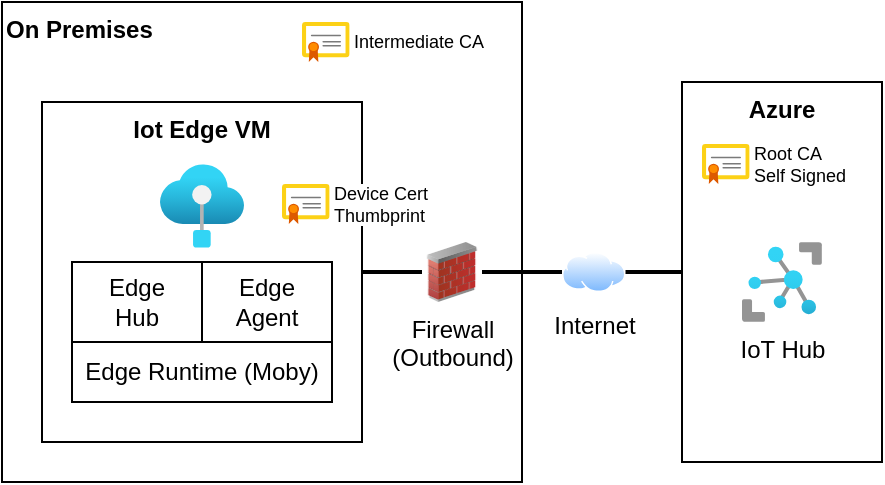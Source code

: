 <mxfile version="21.2.8" type="device">
  <diagram name="Page-1" id="KxpTcjFF650saeCDLNNX">
    <mxGraphModel dx="989" dy="577" grid="0" gridSize="10" guides="1" tooltips="1" connect="1" arrows="1" fold="1" page="0" pageScale="1" pageWidth="850" pageHeight="1100" math="0" shadow="0">
      <root>
        <mxCell id="0" />
        <mxCell id="1" parent="0" />
        <mxCell id="q7jTrnl94OD8NU9drNk0-9" value="Azure" style="rounded=0;whiteSpace=wrap;html=1;verticalAlign=top;fontStyle=1" vertex="1" parent="1">
          <mxGeometry x="400" y="190" width="100" height="190" as="geometry" />
        </mxCell>
        <mxCell id="q7jTrnl94OD8NU9drNk0-11" value="On Premises" style="rounded=0;whiteSpace=wrap;html=1;verticalAlign=top;fontStyle=1;align=left;" vertex="1" parent="1">
          <mxGeometry x="60" y="150" width="260" height="240" as="geometry" />
        </mxCell>
        <mxCell id="q7jTrnl94OD8NU9drNk0-12" style="edgeStyle=orthogonalEdgeStyle;rounded=0;orthogonalLoop=1;jettySize=auto;html=1;strokeWidth=2;endArrow=none;endFill=0;" edge="1" parent="1" source="q7jTrnl94OD8NU9drNk0-2" target="q7jTrnl94OD8NU9drNk0-10">
          <mxGeometry relative="1" as="geometry">
            <Array as="points">
              <mxPoint x="260" y="285" />
              <mxPoint x="260" y="285" />
            </Array>
          </mxGeometry>
        </mxCell>
        <mxCell id="q7jTrnl94OD8NU9drNk0-2" value="Iot Edge VM" style="rounded=0;whiteSpace=wrap;html=1;verticalAlign=top;fontStyle=1" vertex="1" parent="1">
          <mxGeometry x="80" y="200" width="160" height="170" as="geometry" />
        </mxCell>
        <mxCell id="q7jTrnl94OD8NU9drNk0-1" value="" style="image;aspect=fixed;html=1;points=[];align=center;fontSize=12;image=img/lib/azure2/iot/IoT_Edge.svg;" vertex="1" parent="1">
          <mxGeometry x="139" y="231" width="42" height="42" as="geometry" />
        </mxCell>
        <mxCell id="q7jTrnl94OD8NU9drNk0-3" value="IoT Hub" style="image;aspect=fixed;html=1;points=[];align=center;fontSize=12;image=img/lib/azure2/iot/IoT_Hub.svg;" vertex="1" parent="1">
          <mxGeometry x="430" y="270" width="40" height="40" as="geometry" />
        </mxCell>
        <mxCell id="q7jTrnl94OD8NU9drNk0-4" value="Root CA&lt;br style=&quot;font-size: 9px;&quot;&gt;Self Signed" style="image;sketch=0;aspect=fixed;html=1;points=[];align=left;fontSize=9;image=img/lib/mscae/Certificate.svg;labelPosition=right;verticalLabelPosition=middle;verticalAlign=middle;" vertex="1" parent="1">
          <mxGeometry x="410" y="221" width="23.81" height="20" as="geometry" />
        </mxCell>
        <mxCell id="q7jTrnl94OD8NU9drNk0-5" value="Edge Runtime (Moby)" style="rounded=0;whiteSpace=wrap;html=1;" vertex="1" parent="1">
          <mxGeometry x="95" y="320" width="130" height="30" as="geometry" />
        </mxCell>
        <mxCell id="q7jTrnl94OD8NU9drNk0-6" value="Edge&lt;br&gt;Hub" style="rounded=0;whiteSpace=wrap;html=1;" vertex="1" parent="1">
          <mxGeometry x="95" y="280" width="65" height="40" as="geometry" />
        </mxCell>
        <mxCell id="q7jTrnl94OD8NU9drNk0-8" value="Edge&lt;br&gt;Agent" style="rounded=0;whiteSpace=wrap;html=1;" vertex="1" parent="1">
          <mxGeometry x="160" y="280" width="65" height="40" as="geometry" />
        </mxCell>
        <mxCell id="q7jTrnl94OD8NU9drNk0-17" style="edgeStyle=orthogonalEdgeStyle;rounded=0;orthogonalLoop=1;jettySize=auto;html=1;endArrow=none;endFill=0;strokeWidth=2;" edge="1" parent="1" source="q7jTrnl94OD8NU9drNk0-10" target="q7jTrnl94OD8NU9drNk0-15">
          <mxGeometry relative="1" as="geometry" />
        </mxCell>
        <mxCell id="q7jTrnl94OD8NU9drNk0-10" value="Firewall&lt;br&gt;(Outbound)" style="image;html=1;image=img/lib/clip_art/networking/Firewall_02_128x128.png" vertex="1" parent="1">
          <mxGeometry x="270" y="270" width="30" height="30" as="geometry" />
        </mxCell>
        <mxCell id="q7jTrnl94OD8NU9drNk0-13" value="Intermediate CA" style="image;sketch=0;aspect=fixed;html=1;points=[];align=left;fontSize=9;image=img/lib/mscae/Certificate.svg;labelPosition=right;verticalLabelPosition=middle;verticalAlign=middle;" vertex="1" parent="1">
          <mxGeometry x="210" y="160" width="23.81" height="20" as="geometry" />
        </mxCell>
        <mxCell id="q7jTrnl94OD8NU9drNk0-15" value="Internet" style="image;aspect=fixed;perimeter=ellipsePerimeter;html=1;align=center;shadow=0;dashed=0;spacingTop=3;image=img/lib/active_directory/internet_cloud.svg;" vertex="1" parent="1">
          <mxGeometry x="340" y="275" width="31.75" height="20" as="geometry" />
        </mxCell>
        <mxCell id="q7jTrnl94OD8NU9drNk0-18" style="edgeStyle=orthogonalEdgeStyle;rounded=0;orthogonalLoop=1;jettySize=auto;html=1;endArrow=none;endFill=0;strokeWidth=2;exitX=1;exitY=0.5;exitDx=0;exitDy=0;" edge="1" parent="1" source="q7jTrnl94OD8NU9drNk0-15" target="q7jTrnl94OD8NU9drNk0-9">
          <mxGeometry relative="1" as="geometry">
            <mxPoint x="310" y="295" as="sourcePoint" />
            <mxPoint x="350" y="295" as="targetPoint" />
          </mxGeometry>
        </mxCell>
        <mxCell id="q7jTrnl94OD8NU9drNk0-19" value="Device Cert&lt;br&gt;Thumbprint" style="image;sketch=0;aspect=fixed;html=1;points=[];align=left;fontSize=9;image=img/lib/mscae/Certificate.svg;labelPosition=right;verticalLabelPosition=middle;verticalAlign=middle;" vertex="1" parent="1">
          <mxGeometry x="200.0" y="241" width="23.81" height="20" as="geometry" />
        </mxCell>
      </root>
    </mxGraphModel>
  </diagram>
</mxfile>
